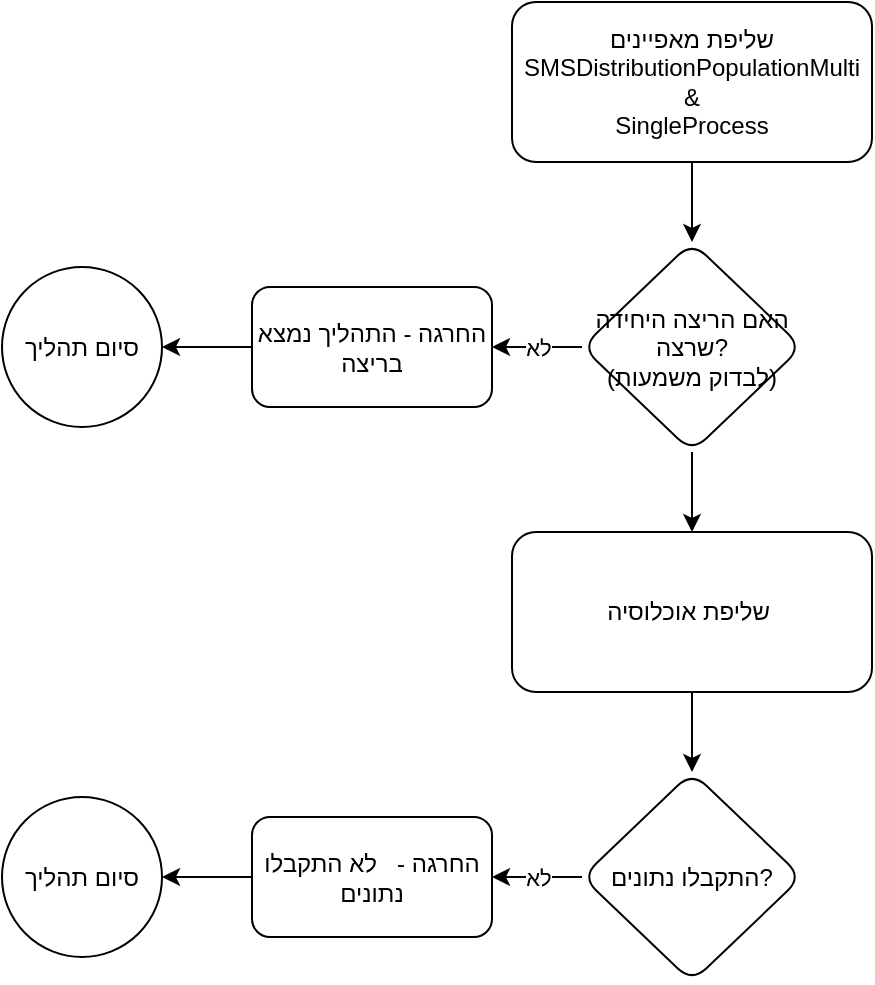 <mxfile version="10.7.5" type="github"><diagram id="dpa6WO3m0XJFdGmilgg4" name="Page-1"><mxGraphModel dx="1394" dy="715" grid="1" gridSize="10" guides="1" tooltips="1" connect="1" arrows="1" fold="1" page="1" pageScale="1" pageWidth="850" pageHeight="1100" math="0" shadow="0"><root><mxCell id="0"/><mxCell id="1" parent="0"/><mxCell id="Fcd9iC4_ISc6o5NBvxgp-3" style="edgeStyle=orthogonalEdgeStyle;rounded=0;orthogonalLoop=1;jettySize=auto;html=1;exitX=0.5;exitY=1;exitDx=0;exitDy=0;entryX=0.5;entryY=0;entryDx=0;entryDy=0;" edge="1" parent="1" source="Fcd9iC4_ISc6o5NBvxgp-1" target="Fcd9iC4_ISc6o5NBvxgp-2"><mxGeometry relative="1" as="geometry"/></mxCell><UserObject label="שליפת מאפיינים&lt;br&gt;SMSDistributionPopulationMulti&lt;br&gt;&amp;amp;&lt;br&gt;SingleProcess&lt;br&gt;" tooltip="select &#10;    property_name,&#10;    property_value&#10;from  &#10; application_properties.dbo.properties&#10;where &#10;   process_name in('SingleProcess','SMSDistributionPopulationMulti','SMSDistributionListenerMulti','Ticket','TinyURL')&#10;order by process_name" id="Fcd9iC4_ISc6o5NBvxgp-1"><mxCell style="rounded=1;whiteSpace=wrap;html=1;" vertex="1" parent="1"><mxGeometry x="330" y="30" width="180" height="80" as="geometry"/></mxCell></UserObject><mxCell id="Fcd9iC4_ISc6o5NBvxgp-7" value="לא" style="edgeStyle=orthogonalEdgeStyle;rounded=0;orthogonalLoop=1;jettySize=auto;html=1;exitX=0;exitY=0.5;exitDx=0;exitDy=0;" edge="1" parent="1" source="Fcd9iC4_ISc6o5NBvxgp-2" target="Fcd9iC4_ISc6o5NBvxgp-6"><mxGeometry relative="1" as="geometry"/></mxCell><mxCell id="Fcd9iC4_ISc6o5NBvxgp-12" style="edgeStyle=orthogonalEdgeStyle;rounded=0;orthogonalLoop=1;jettySize=auto;html=1;exitX=0.5;exitY=1;exitDx=0;exitDy=0;entryX=0.5;entryY=0;entryDx=0;entryDy=0;" edge="1" parent="1" source="Fcd9iC4_ISc6o5NBvxgp-2" target="Fcd9iC4_ISc6o5NBvxgp-11"><mxGeometry relative="1" as="geometry"/></mxCell><UserObject label="האם הריצה היחידה שרצה?&lt;br&gt;(לבדוק משמעות)&lt;br&gt;" tooltip="isSingleProcess(singleProcessPropertiesHM,processId) == false" id="Fcd9iC4_ISc6o5NBvxgp-2"><mxCell style="rhombus;whiteSpace=wrap;html=1;rounded=1;" vertex="1" parent="1"><mxGeometry x="365" y="150" width="110" height="105" as="geometry"/></mxCell></UserObject><mxCell id="Fcd9iC4_ISc6o5NBvxgp-4" value="סיום תהליך" style="ellipse;whiteSpace=wrap;html=1;aspect=fixed;rounded=1;" vertex="1" parent="1"><mxGeometry x="75" y="162.5" width="80" height="80" as="geometry"/></mxCell><mxCell id="Fcd9iC4_ISc6o5NBvxgp-8" style="edgeStyle=orthogonalEdgeStyle;rounded=0;orthogonalLoop=1;jettySize=auto;html=1;entryX=1;entryY=0.5;entryDx=0;entryDy=0;" edge="1" parent="1" source="Fcd9iC4_ISc6o5NBvxgp-6" target="Fcd9iC4_ISc6o5NBvxgp-4"><mxGeometry relative="1" as="geometry"/></mxCell><UserObject label="החרגה - התהליך נמצא בריצה" tooltip="throw new Exception(&quot;The process SMSDistributionPopulationImpl Multi already running&quot;)" id="Fcd9iC4_ISc6o5NBvxgp-6"><mxCell style="rounded=1;whiteSpace=wrap;html=1;" vertex="1" parent="1"><mxGeometry x="200" y="172.5" width="120" height="60" as="geometry"/></mxCell></UserObject><mxCell id="Fcd9iC4_ISc6o5NBvxgp-14" style="edgeStyle=orthogonalEdgeStyle;rounded=0;orthogonalLoop=1;jettySize=auto;html=1;exitX=0.5;exitY=1;exitDx=0;exitDy=0;" edge="1" parent="1" source="Fcd9iC4_ISc6o5NBvxgp-11" target="Fcd9iC4_ISc6o5NBvxgp-13"><mxGeometry relative="1" as="geometry"/></mxCell><UserObject label="שליפת אוכלוסיה&amp;nbsp;" tooltip="EXEC [SMSDistribution].[dbo].[usp_SMSDistributionPopulation] 30000" id="Fcd9iC4_ISc6o5NBvxgp-11"><mxCell style="rounded=1;whiteSpace=wrap;html=1;" vertex="1" parent="1"><mxGeometry x="330" y="295" width="180" height="80" as="geometry"/></mxCell></UserObject><mxCell id="Fcd9iC4_ISc6o5NBvxgp-17" value="לא" style="edgeStyle=orthogonalEdgeStyle;rounded=0;orthogonalLoop=1;jettySize=auto;html=1;exitX=0;exitY=0.5;exitDx=0;exitDy=0;entryX=1;entryY=0.5;entryDx=0;entryDy=0;" edge="1" parent="1" source="Fcd9iC4_ISc6o5NBvxgp-13" target="Fcd9iC4_ISc6o5NBvxgp-15"><mxGeometry relative="1" as="geometry"/></mxCell><UserObject label="התקבלו נתונים?" tooltip="rs == null  || !rs.next()" id="Fcd9iC4_ISc6o5NBvxgp-13"><mxCell style="rhombus;whiteSpace=wrap;html=1;rounded=1;" vertex="1" parent="1"><mxGeometry x="365" y="415" width="110" height="105" as="geometry"/></mxCell></UserObject><mxCell id="Fcd9iC4_ISc6o5NBvxgp-18" style="edgeStyle=orthogonalEdgeStyle;rounded=0;orthogonalLoop=1;jettySize=auto;html=1;entryX=1;entryY=0.5;entryDx=0;entryDy=0;" edge="1" parent="1" source="Fcd9iC4_ISc6o5NBvxgp-15" target="Fcd9iC4_ISc6o5NBvxgp-16"><mxGeometry relative="1" as="geometry"/></mxCell><UserObject label="החרגה -&amp;nbsp; &amp;nbsp;לא התקבלו נתונים" tooltip="throw new Exception(&quot;PrepareSMSPopulationImpl Multi - pushSMSPopulationToQueue empty rs&quot;)" id="Fcd9iC4_ISc6o5NBvxgp-15"><mxCell style="rounded=1;whiteSpace=wrap;html=1;" vertex="1" parent="1"><mxGeometry x="200" y="437.5" width="120" height="60" as="geometry"/></mxCell></UserObject><mxCell id="Fcd9iC4_ISc6o5NBvxgp-16" value="סיום תהליך" style="ellipse;whiteSpace=wrap;html=1;aspect=fixed;rounded=1;" vertex="1" parent="1"><mxGeometry x="75" y="427.5" width="80" height="80" as="geometry"/></mxCell></root></mxGraphModel></diagram></mxfile>